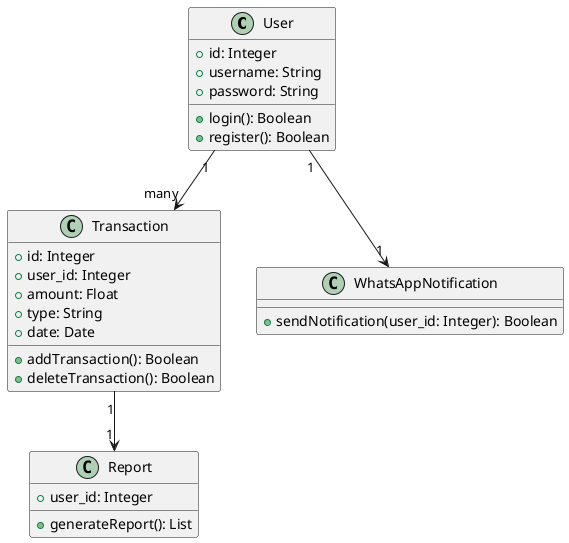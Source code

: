 @startuml Diagram Kelas untuk FinanceApp
' Author: Muchlis
' NIM: 042068646

class User {
    + id: Integer
    + username: String
    + password: String
    + login(): Boolean
    + register(): Boolean
}

class Transaction {
    + id: Integer
    + user_id: Integer
    + amount: Float
    + type: String
    + date: Date
    + addTransaction(): Boolean
    + deleteTransaction(): Boolean
}

class Report {
    + user_id: Integer
    + generateReport(): List
}

class WhatsAppNotification {
    + sendNotification(user_id: Integer): Boolean
}

User "1" --> "many" Transaction
Transaction "1" --> "1" Report
User "1" --> "1" WhatsAppNotification
@enduml
